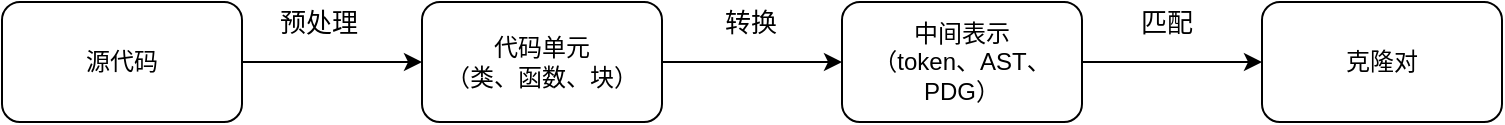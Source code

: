 <mxfile version="20.8.18" type="github">
  <diagram name="第 1 页" id="8IOEDLNl9-CcmWnX29gc">
    <mxGraphModel dx="954" dy="689" grid="1" gridSize="10" guides="1" tooltips="1" connect="1" arrows="1" fold="1" page="1" pageScale="1" pageWidth="827" pageHeight="1169" math="0" shadow="0">
      <root>
        <mxCell id="0" />
        <mxCell id="1" parent="0" />
        <mxCell id="EiXXHam4Ujt1AHEFTAQg-5" style="edgeStyle=orthogonalEdgeStyle;rounded=0;orthogonalLoop=1;jettySize=auto;html=1;entryX=0;entryY=0.5;entryDx=0;entryDy=0;" edge="1" parent="1" source="EiXXHam4Ujt1AHEFTAQg-1" target="EiXXHam4Ujt1AHEFTAQg-2">
          <mxGeometry relative="1" as="geometry" />
        </mxCell>
        <mxCell id="EiXXHam4Ujt1AHEFTAQg-8" value="预处理" style="edgeLabel;html=1;align=center;verticalAlign=bottom;resizable=0;points=[];fontSize=13;" vertex="1" connectable="0" parent="EiXXHam4Ujt1AHEFTAQg-5">
          <mxGeometry x="-0.156" y="1" relative="1" as="geometry">
            <mxPoint y="-9" as="offset" />
          </mxGeometry>
        </mxCell>
        <mxCell id="EiXXHam4Ujt1AHEFTAQg-1" value="源代码" style="rounded=1;whiteSpace=wrap;html=1;" vertex="1" parent="1">
          <mxGeometry x="20" y="180" width="120" height="60" as="geometry" />
        </mxCell>
        <mxCell id="EiXXHam4Ujt1AHEFTAQg-6" style="edgeStyle=orthogonalEdgeStyle;rounded=0;orthogonalLoop=1;jettySize=auto;html=1;entryX=0;entryY=0.5;entryDx=0;entryDy=0;" edge="1" parent="1" source="EiXXHam4Ujt1AHEFTAQg-2" target="EiXXHam4Ujt1AHEFTAQg-3">
          <mxGeometry relative="1" as="geometry" />
        </mxCell>
        <mxCell id="EiXXHam4Ujt1AHEFTAQg-9" value="转换" style="edgeLabel;html=1;align=center;verticalAlign=bottom;resizable=0;points=[];fontSize=13;" vertex="1" connectable="0" parent="EiXXHam4Ujt1AHEFTAQg-6">
          <mxGeometry x="-0.022" y="-2" relative="1" as="geometry">
            <mxPoint y="-12" as="offset" />
          </mxGeometry>
        </mxCell>
        <mxCell id="EiXXHam4Ujt1AHEFTAQg-2" value="代码单元&lt;br&gt;（类、函数、块）" style="rounded=1;whiteSpace=wrap;html=1;" vertex="1" parent="1">
          <mxGeometry x="230" y="180" width="120" height="60" as="geometry" />
        </mxCell>
        <mxCell id="EiXXHam4Ujt1AHEFTAQg-7" style="edgeStyle=orthogonalEdgeStyle;rounded=0;orthogonalLoop=1;jettySize=auto;html=1;entryX=0;entryY=0.5;entryDx=0;entryDy=0;" edge="1" parent="1" source="EiXXHam4Ujt1AHEFTAQg-3" target="EiXXHam4Ujt1AHEFTAQg-4">
          <mxGeometry relative="1" as="geometry" />
        </mxCell>
        <mxCell id="EiXXHam4Ujt1AHEFTAQg-10" value="匹配" style="edgeLabel;html=1;align=center;verticalAlign=bottom;resizable=0;points=[];fontSize=13;horizontal=1;" vertex="1" connectable="0" parent="EiXXHam4Ujt1AHEFTAQg-7">
          <mxGeometry x="-0.067" relative="1" as="geometry">
            <mxPoint y="-10" as="offset" />
          </mxGeometry>
        </mxCell>
        <mxCell id="EiXXHam4Ujt1AHEFTAQg-3" value="中间表示&lt;br&gt;（token、AST、PDG）" style="rounded=1;whiteSpace=wrap;html=1;" vertex="1" parent="1">
          <mxGeometry x="440" y="180" width="120" height="60" as="geometry" />
        </mxCell>
        <mxCell id="EiXXHam4Ujt1AHEFTAQg-4" value="克隆对" style="rounded=1;whiteSpace=wrap;html=1;" vertex="1" parent="1">
          <mxGeometry x="650" y="180" width="120" height="60" as="geometry" />
        </mxCell>
      </root>
    </mxGraphModel>
  </diagram>
</mxfile>
